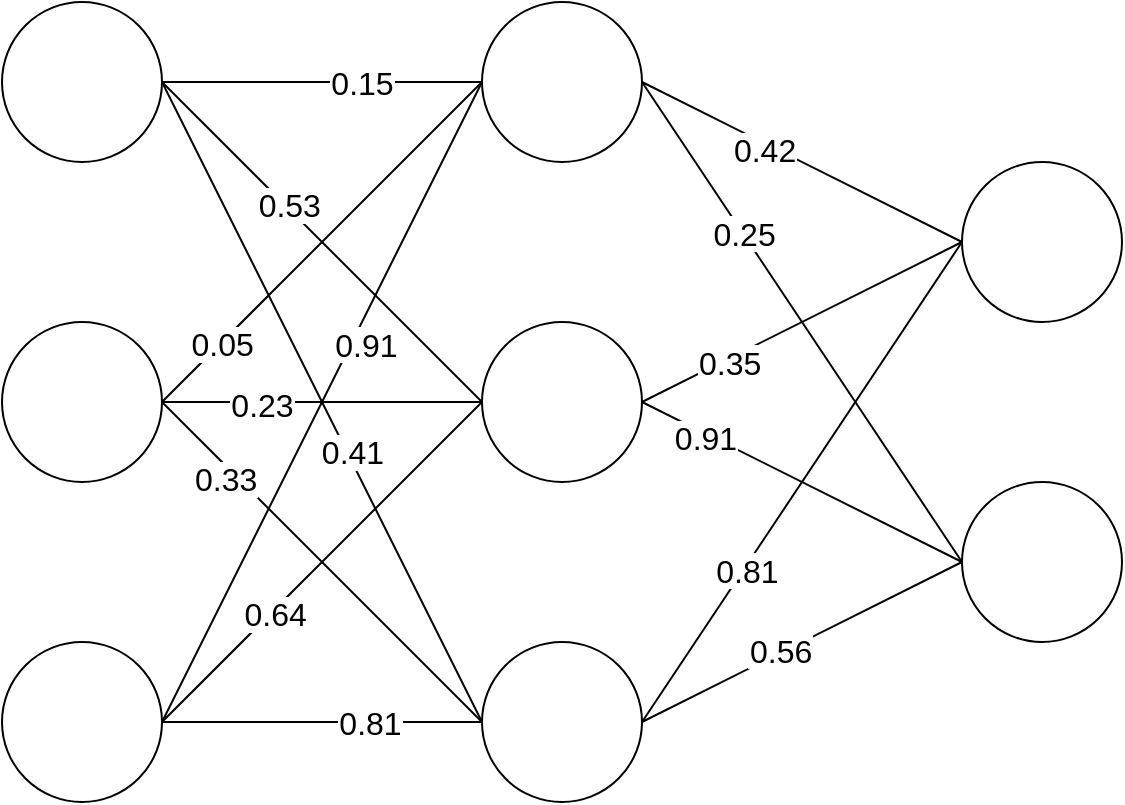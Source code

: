 <mxfile version="15.8.8" type="device"><diagram id="sLIRJsi5y9wLKyILJcnk" name="Page-1"><mxGraphModel dx="2062" dy="1065" grid="1" gridSize="10" guides="1" tooltips="1" connect="1" arrows="1" fold="1" page="1" pageScale="1" pageWidth="850" pageHeight="1100" math="0" shadow="0"><root><mxCell id="0"/><mxCell id="1" parent="0"/><mxCell id="Nvu8iW8Ky8LQ2kerMmJc-9" value="" style="edgeStyle=orthogonalEdgeStyle;rounded=0;orthogonalLoop=1;jettySize=auto;exitX=1;exitY=0.5;exitDx=0;exitDy=0;endArrow=none;endFill=0;" edge="1" parent="1" source="Nvu8iW8Ky8LQ2kerMmJc-1" target="Nvu8iW8Ky8LQ2kerMmJc-5"><mxGeometry relative="1" as="geometry"/></mxCell><mxCell id="Nvu8iW8Ky8LQ2kerMmJc-35" value="0.15" style="edgeLabel;align=center;verticalAlign=middle;resizable=0;points=[];fontSize=16;" vertex="1" connectable="0" parent="Nvu8iW8Ky8LQ2kerMmJc-9"><mxGeometry x="0.25" y="1" relative="1" as="geometry"><mxPoint as="offset"/></mxGeometry></mxCell><mxCell id="Nvu8iW8Ky8LQ2kerMmJc-1" value="" style="ellipse;aspect=fixed;" vertex="1" parent="1"><mxGeometry x="120" y="320" width="80" height="80" as="geometry"/></mxCell><mxCell id="Nvu8iW8Ky8LQ2kerMmJc-2" value="" style="ellipse;aspect=fixed;" vertex="1" parent="1"><mxGeometry x="120" y="640" width="80" height="80" as="geometry"/></mxCell><mxCell id="Nvu8iW8Ky8LQ2kerMmJc-16" value="" style="edgeStyle=orthogonalEdgeStyle;rounded=0;orthogonalLoop=1;jettySize=auto;exitX=1;exitY=0.5;exitDx=0;exitDy=0;endArrow=none;endFill=0;" edge="1" parent="1" source="Nvu8iW8Ky8LQ2kerMmJc-3" target="Nvu8iW8Ky8LQ2kerMmJc-7"><mxGeometry relative="1" as="geometry"><Array as="points"><mxPoint x="320" y="520"/><mxPoint x="320" y="520"/></Array></mxGeometry></mxCell><mxCell id="Nvu8iW8Ky8LQ2kerMmJc-41" value="0.23" style="edgeLabel;align=center;verticalAlign=middle;resizable=0;points=[];fontSize=16;" vertex="1" connectable="0" parent="Nvu8iW8Ky8LQ2kerMmJc-16"><mxGeometry x="0.362" y="-2" relative="1" as="geometry"><mxPoint x="-59" y="-2" as="offset"/></mxGeometry></mxCell><mxCell id="Nvu8iW8Ky8LQ2kerMmJc-3" value="" style="ellipse;aspect=fixed;" vertex="1" parent="1"><mxGeometry x="120" y="480" width="80" height="80" as="geometry"/></mxCell><mxCell id="Nvu8iW8Ky8LQ2kerMmJc-5" value="" style="ellipse;aspect=fixed;" vertex="1" parent="1"><mxGeometry x="360" y="320" width="80" height="80" as="geometry"/></mxCell><mxCell id="Nvu8iW8Ky8LQ2kerMmJc-6" value="" style="ellipse;aspect=fixed;" vertex="1" parent="1"><mxGeometry x="360" y="640" width="80" height="80" as="geometry"/></mxCell><mxCell id="Nvu8iW8Ky8LQ2kerMmJc-7" value="" style="ellipse;aspect=fixed;" vertex="1" parent="1"><mxGeometry x="360" y="480" width="80" height="80" as="geometry"/></mxCell><mxCell id="Nvu8iW8Ky8LQ2kerMmJc-8" value="" style="ellipse;aspect=fixed;" vertex="1" parent="1"><mxGeometry x="600" y="560" width="80" height="80" as="geometry"/></mxCell><mxCell id="Nvu8iW8Ky8LQ2kerMmJc-13" value="" style="endArrow=none;rounded=0;exitX=1;exitY=0.5;exitDx=0;exitDy=0;entryX=0;entryY=0.5;entryDx=0;entryDy=0;endFill=0;" edge="1" parent="1" source="Nvu8iW8Ky8LQ2kerMmJc-1" target="Nvu8iW8Ky8LQ2kerMmJc-7"><mxGeometry width="50" height="50" relative="1" as="geometry"><mxPoint x="400" y="570" as="sourcePoint"/><mxPoint x="450" y="520" as="targetPoint"/></mxGeometry></mxCell><mxCell id="Nvu8iW8Ky8LQ2kerMmJc-37" value="0.53" style="edgeLabel;align=center;verticalAlign=middle;resizable=0;points=[];fontSize=16;" vertex="1" connectable="0" parent="Nvu8iW8Ky8LQ2kerMmJc-13"><mxGeometry x="-0.169" y="-4" relative="1" as="geometry"><mxPoint y="-9" as="offset"/></mxGeometry></mxCell><mxCell id="Nvu8iW8Ky8LQ2kerMmJc-15" value="" style="endArrow=none;rounded=0;exitX=1;exitY=0.5;exitDx=0;exitDy=0;entryX=0;entryY=0.5;entryDx=0;entryDy=0;endFill=0;" edge="1" parent="1" source="Nvu8iW8Ky8LQ2kerMmJc-1" target="Nvu8iW8Ky8LQ2kerMmJc-6"><mxGeometry width="50" height="50" relative="1" as="geometry"><mxPoint x="210" y="370" as="sourcePoint"/><mxPoint x="370" y="530" as="targetPoint"/></mxGeometry></mxCell><mxCell id="Nvu8iW8Ky8LQ2kerMmJc-40" value="0.41" style="edgeLabel;align=center;verticalAlign=middle;resizable=0;points=[];fontSize=16;" vertex="1" connectable="0" parent="Nvu8iW8Ky8LQ2kerMmJc-15"><mxGeometry x="0.158" y="3" relative="1" as="geometry"><mxPoint as="offset"/></mxGeometry></mxCell><mxCell id="Nvu8iW8Ky8LQ2kerMmJc-18" value="" style="endArrow=none;rounded=0;entryX=0;entryY=0.5;entryDx=0;entryDy=0;endFill=0;" edge="1" parent="1" target="Nvu8iW8Ky8LQ2kerMmJc-5"><mxGeometry width="50" height="50" relative="1" as="geometry"><mxPoint x="200" y="520" as="sourcePoint"/><mxPoint x="290" y="560" as="targetPoint"/></mxGeometry></mxCell><mxCell id="Nvu8iW8Ky8LQ2kerMmJc-38" value="0.05" style="edgeLabel;align=center;verticalAlign=middle;resizable=0;points=[];fontSize=16;" vertex="1" connectable="0" parent="Nvu8iW8Ky8LQ2kerMmJc-18"><mxGeometry x="-0.625" relative="1" as="geometry"><mxPoint as="offset"/></mxGeometry></mxCell><mxCell id="Nvu8iW8Ky8LQ2kerMmJc-22" value="" style="endArrow=none;rounded=0;exitX=1;exitY=0.5;exitDx=0;exitDy=0;endFill=0;" edge="1" parent="1" source="Nvu8iW8Ky8LQ2kerMmJc-3"><mxGeometry width="50" height="50" relative="1" as="geometry"><mxPoint x="210" y="530" as="sourcePoint"/><mxPoint x="360" y="680" as="targetPoint"/></mxGeometry></mxCell><mxCell id="Nvu8iW8Ky8LQ2kerMmJc-42" value="0.33" style="edgeLabel;align=center;verticalAlign=middle;resizable=0;points=[];fontSize=16;" vertex="1" connectable="0" parent="Nvu8iW8Ky8LQ2kerMmJc-22"><mxGeometry x="-0.569" y="-4" relative="1" as="geometry"><mxPoint as="offset"/></mxGeometry></mxCell><mxCell id="Nvu8iW8Ky8LQ2kerMmJc-23" value="" style="endArrow=none;rounded=0;entryX=0;entryY=0.5;entryDx=0;entryDy=0;exitX=1;exitY=0.5;exitDx=0;exitDy=0;endFill=0;" edge="1" parent="1" source="Nvu8iW8Ky8LQ2kerMmJc-2" target="Nvu8iW8Ky8LQ2kerMmJc-5"><mxGeometry width="50" height="50" relative="1" as="geometry"><mxPoint x="220" y="540" as="sourcePoint"/><mxPoint x="380" y="380" as="targetPoint"/></mxGeometry></mxCell><mxCell id="Nvu8iW8Ky8LQ2kerMmJc-39" value="0.91" style="edgeLabel;align=center;verticalAlign=middle;resizable=0;points=[];fontSize=16;" vertex="1" connectable="0" parent="Nvu8iW8Ky8LQ2kerMmJc-23"><mxGeometry x="0.275" relative="1" as="geometry"><mxPoint y="14" as="offset"/></mxGeometry></mxCell><mxCell id="Nvu8iW8Ky8LQ2kerMmJc-24" value="" style="endArrow=none;rounded=0;entryX=0;entryY=0.5;entryDx=0;entryDy=0;exitX=1;exitY=0.5;exitDx=0;exitDy=0;endFill=0;" edge="1" parent="1" source="Nvu8iW8Ky8LQ2kerMmJc-2" target="Nvu8iW8Ky8LQ2kerMmJc-7"><mxGeometry width="50" height="50" relative="1" as="geometry"><mxPoint x="230" y="550" as="sourcePoint"/><mxPoint x="390" y="390" as="targetPoint"/></mxGeometry></mxCell><mxCell id="Nvu8iW8Ky8LQ2kerMmJc-43" value="0.64" style="edgeLabel;align=center;verticalAlign=middle;resizable=0;points=[];fontSize=16;" vertex="1" connectable="0" parent="Nvu8iW8Ky8LQ2kerMmJc-24"><mxGeometry x="-0.3" y="-1" relative="1" as="geometry"><mxPoint as="offset"/></mxGeometry></mxCell><mxCell id="Nvu8iW8Ky8LQ2kerMmJc-25" value="" style="endArrow=none;rounded=0;exitX=1;exitY=0.5;exitDx=0;exitDy=0;endFill=0;" edge="1" parent="1" source="Nvu8iW8Ky8LQ2kerMmJc-2"><mxGeometry width="50" height="50" relative="1" as="geometry"><mxPoint x="240" y="560" as="sourcePoint"/><mxPoint x="360" y="680" as="targetPoint"/></mxGeometry></mxCell><mxCell id="Nvu8iW8Ky8LQ2kerMmJc-44" value="0.81" style="edgeLabel;align=center;verticalAlign=middle;resizable=0;points=[];fontSize=16;" vertex="1" connectable="0" parent="Nvu8iW8Ky8LQ2kerMmJc-25"><mxGeometry x="0.3" y="1" relative="1" as="geometry"><mxPoint as="offset"/></mxGeometry></mxCell><mxCell id="Nvu8iW8Ky8LQ2kerMmJc-26" value="" style="endArrow=none;rounded=0;entryX=0;entryY=0.5;entryDx=0;entryDy=0;exitX=1;exitY=0.5;exitDx=0;exitDy=0;endFill=0;" edge="1" parent="1" source="Nvu8iW8Ky8LQ2kerMmJc-5" target="Nvu8iW8Ky8LQ2kerMmJc-8"><mxGeometry width="50" height="50" relative="1" as="geometry"><mxPoint x="250" y="570" as="sourcePoint"/><mxPoint x="410" y="410" as="targetPoint"/></mxGeometry></mxCell><mxCell id="Nvu8iW8Ky8LQ2kerMmJc-60" value="0.25" style="edgeLabel;align=center;verticalAlign=middle;resizable=0;points=[];fontSize=16;" vertex="1" connectable="0" parent="Nvu8iW8Ky8LQ2kerMmJc-26"><mxGeometry x="-0.371" y="1" relative="1" as="geometry"><mxPoint as="offset"/></mxGeometry></mxCell><mxCell id="Nvu8iW8Ky8LQ2kerMmJc-27" value="" style="endArrow=none;rounded=0;entryX=0;entryY=0.5;entryDx=0;entryDy=0;exitX=1;exitY=0.5;exitDx=0;exitDy=0;endFill=0;" edge="1" parent="1" source="Nvu8iW8Ky8LQ2kerMmJc-7" target="Nvu8iW8Ky8LQ2kerMmJc-8"><mxGeometry width="50" height="50" relative="1" as="geometry"><mxPoint x="452" y="363.04" as="sourcePoint"/><mxPoint x="610" y="530" as="targetPoint"/></mxGeometry></mxCell><mxCell id="Nvu8iW8Ky8LQ2kerMmJc-62" value="0.91" style="edgeLabel;align=center;verticalAlign=middle;resizable=0;points=[];fontSize=16;" vertex="1" connectable="0" parent="Nvu8iW8Ky8LQ2kerMmJc-27"><mxGeometry x="-0.595" y="-1" relative="1" as="geometry"><mxPoint as="offset"/></mxGeometry></mxCell><mxCell id="Nvu8iW8Ky8LQ2kerMmJc-32" value="" style="endArrow=none;rounded=0;endFill=0;entryX=0;entryY=0.5;entryDx=0;entryDy=0;" edge="1" parent="1" target="Nvu8iW8Ky8LQ2kerMmJc-8"><mxGeometry width="50" height="50" relative="1" as="geometry"><mxPoint x="440" y="680" as="sourcePoint"/><mxPoint x="600" y="440" as="targetPoint"/></mxGeometry></mxCell><mxCell id="Nvu8iW8Ky8LQ2kerMmJc-64" value="0.56" style="edgeLabel;align=center;verticalAlign=middle;resizable=0;points=[];fontSize=16;" vertex="1" connectable="0" parent="Nvu8iW8Ky8LQ2kerMmJc-32"><mxGeometry x="-0.125" y="2" relative="1" as="geometry"><mxPoint as="offset"/></mxGeometry></mxCell><mxCell id="Nvu8iW8Ky8LQ2kerMmJc-55" value="" style="ellipse;aspect=fixed;" vertex="1" parent="1"><mxGeometry x="600" y="400" width="80" height="80" as="geometry"/></mxCell><mxCell id="Nvu8iW8Ky8LQ2kerMmJc-56" value="" style="endArrow=none;rounded=0;entryX=0;entryY=0.5;entryDx=0;entryDy=0;exitX=1;exitY=0.5;exitDx=0;exitDy=0;endFill=0;" edge="1" parent="1" source="Nvu8iW8Ky8LQ2kerMmJc-5" target="Nvu8iW8Ky8LQ2kerMmJc-55"><mxGeometry width="50" height="50" relative="1" as="geometry"><mxPoint x="450" y="370" as="sourcePoint"/><mxPoint x="610" y="610" as="targetPoint"/></mxGeometry></mxCell><mxCell id="Nvu8iW8Ky8LQ2kerMmJc-59" value="0.42" style="edgeLabel;align=center;verticalAlign=middle;resizable=0;points=[];fontSize=16;" vertex="1" connectable="0" parent="Nvu8iW8Ky8LQ2kerMmJc-56"><mxGeometry x="-0.225" y="-2" relative="1" as="geometry"><mxPoint as="offset"/></mxGeometry></mxCell><mxCell id="Nvu8iW8Ky8LQ2kerMmJc-57" value="" style="endArrow=none;rounded=0;exitX=1;exitY=0.5;exitDx=0;exitDy=0;endFill=0;" edge="1" parent="1" source="Nvu8iW8Ky8LQ2kerMmJc-7"><mxGeometry width="50" height="50" relative="1" as="geometry"><mxPoint x="450" y="370" as="sourcePoint"/><mxPoint x="600" y="440" as="targetPoint"/></mxGeometry></mxCell><mxCell id="Nvu8iW8Ky8LQ2kerMmJc-61" value="0.35" style="edgeLabel;align=center;verticalAlign=middle;resizable=0;points=[];fontSize=16;" vertex="1" connectable="0" parent="Nvu8iW8Ky8LQ2kerMmJc-57"><mxGeometry x="-0.455" y="-1" relative="1" as="geometry"><mxPoint as="offset"/></mxGeometry></mxCell><mxCell id="Nvu8iW8Ky8LQ2kerMmJc-58" value="" style="endArrow=none;rounded=0;exitX=1;exitY=0.5;exitDx=0;exitDy=0;endFill=0;" edge="1" parent="1" source="Nvu8iW8Ky8LQ2kerMmJc-6"><mxGeometry width="50" height="50" relative="1" as="geometry"><mxPoint x="450" y="530" as="sourcePoint"/><mxPoint x="600" y="440" as="targetPoint"/></mxGeometry></mxCell><mxCell id="Nvu8iW8Ky8LQ2kerMmJc-63" value="0.81" style="edgeLabel;align=center;verticalAlign=middle;resizable=0;points=[];fontSize=16;" vertex="1" connectable="0" parent="Nvu8iW8Ky8LQ2kerMmJc-58"><mxGeometry x="-0.356" y="-1" relative="1" as="geometry"><mxPoint as="offset"/></mxGeometry></mxCell></root></mxGraphModel></diagram></mxfile>